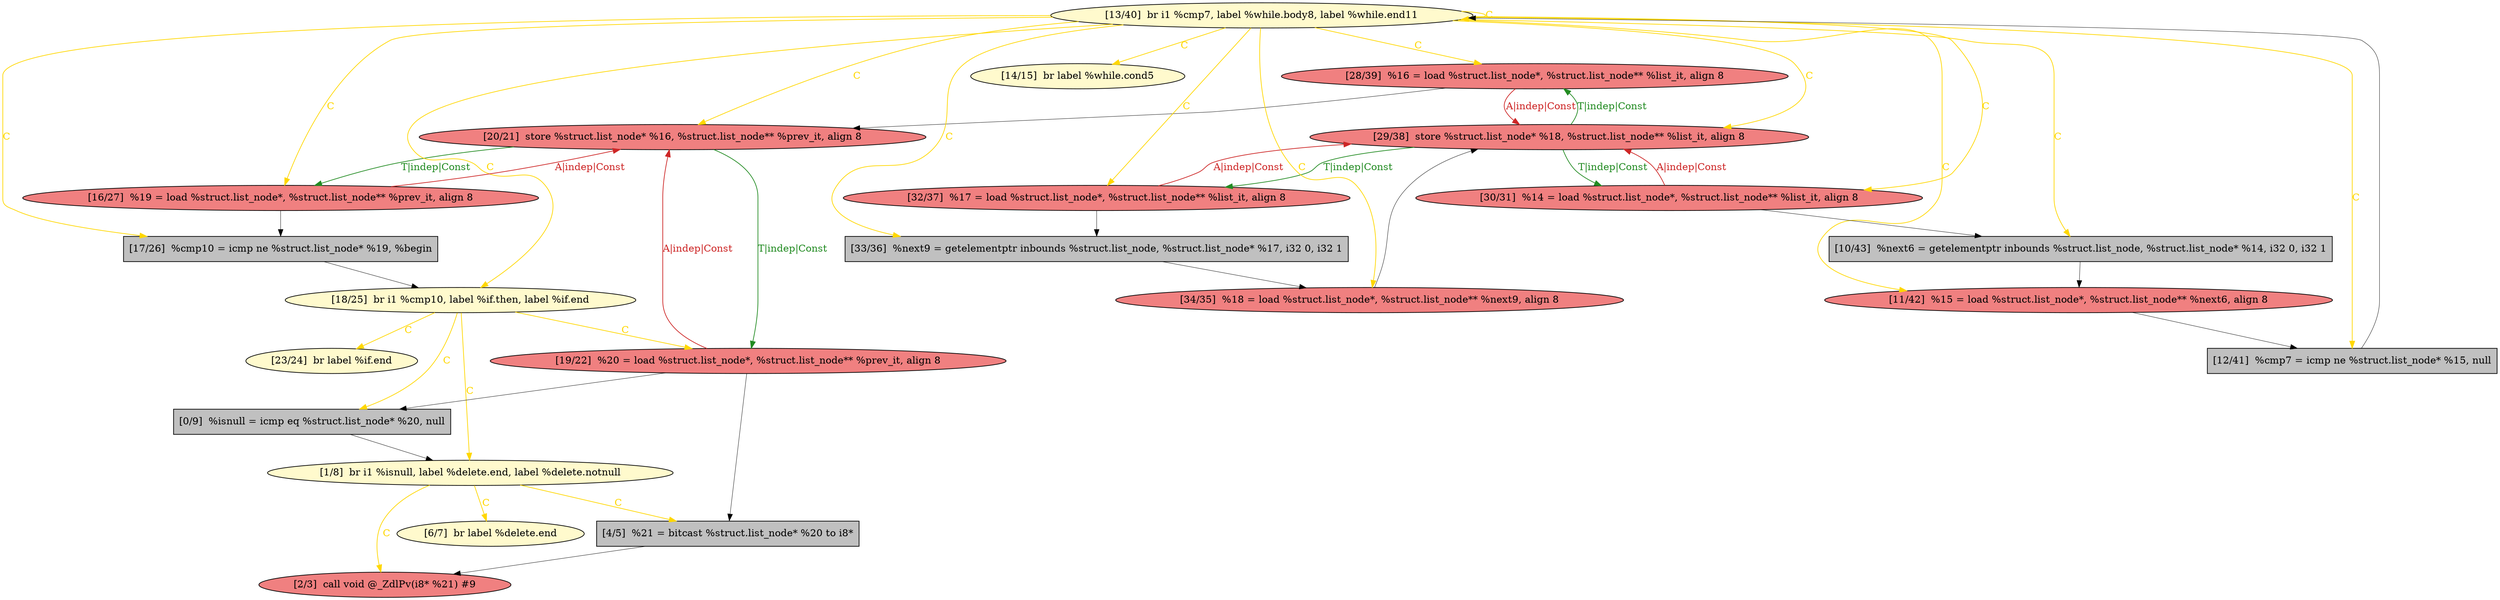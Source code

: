 
digraph G {


node837 [fillcolor=lightcoral,label="[20/21]  store %struct.list_node* %16, %struct.list_node** %prev_it, align 8",shape=ellipse,style=filled ]
node836 [fillcolor=grey,label="[17/26]  %cmp10 = icmp ne %struct.list_node* %19, %begin",shape=rectangle,style=filled ]
node833 [fillcolor=lightcoral,label="[28/39]  %16 = load %struct.list_node*, %struct.list_node** %list_it, align 8",shape=ellipse,style=filled ]
node832 [fillcolor=lightcoral,label="[11/42]  %15 = load %struct.list_node*, %struct.list_node** %next6, align 8",shape=ellipse,style=filled ]
node819 [fillcolor=lightcoral,label="[29/38]  store %struct.list_node* %18, %struct.list_node** %list_it, align 8",shape=ellipse,style=filled ]
node822 [fillcolor=lemonchiffon,label="[14/15]  br label %while.cond5",shape=ellipse,style=filled ]
node835 [fillcolor=lightcoral,label="[32/37]  %17 = load %struct.list_node*, %struct.list_node** %list_it, align 8",shape=ellipse,style=filled ]
node821 [fillcolor=lemonchiffon,label="[13/40]  br i1 %cmp7, label %while.body8, label %while.end11",shape=ellipse,style=filled ]
node818 [fillcolor=lemonchiffon,label="[18/25]  br i1 %cmp10, label %if.then, label %if.end",shape=ellipse,style=filled ]
node820 [fillcolor=lemonchiffon,label="[6/7]  br label %delete.end",shape=ellipse,style=filled ]
node826 [fillcolor=lemonchiffon,label="[23/24]  br label %if.end",shape=ellipse,style=filled ]
node816 [fillcolor=grey,label="[0/9]  %isnull = icmp eq %struct.list_node* %20, null",shape=rectangle,style=filled ]
node823 [fillcolor=lemonchiffon,label="[1/8]  br i1 %isnull, label %delete.end, label %delete.notnull",shape=ellipse,style=filled ]
node825 [fillcolor=lightcoral,label="[2/3]  call void @_ZdlPv(i8* %21) #9",shape=ellipse,style=filled ]
node824 [fillcolor=lightcoral,label="[34/35]  %18 = load %struct.list_node*, %struct.list_node** %next9, align 8",shape=ellipse,style=filled ]
node827 [fillcolor=grey,label="[33/36]  %next9 = getelementptr inbounds %struct.list_node, %struct.list_node* %17, i32 0, i32 1",shape=rectangle,style=filled ]
node817 [fillcolor=grey,label="[10/43]  %next6 = getelementptr inbounds %struct.list_node, %struct.list_node* %14, i32 0, i32 1",shape=rectangle,style=filled ]
node831 [fillcolor=lightcoral,label="[19/22]  %20 = load %struct.list_node*, %struct.list_node** %prev_it, align 8",shape=ellipse,style=filled ]
node828 [fillcolor=grey,label="[4/5]  %21 = bitcast %struct.list_node* %20 to i8*",shape=rectangle,style=filled ]
node829 [fillcolor=grey,label="[12/41]  %cmp7 = icmp ne %struct.list_node* %15, null",shape=rectangle,style=filled ]
node834 [fillcolor=lightcoral,label="[30/31]  %14 = load %struct.list_node*, %struct.list_node** %list_it, align 8",shape=ellipse,style=filled ]
node830 [fillcolor=lightcoral,label="[16/27]  %19 = load %struct.list_node*, %struct.list_node** %prev_it, align 8",shape=ellipse,style=filled ]

node821->node819 [style=solid,color=gold,label="C",penwidth=1.0,fontcolor=gold ]
node821->node824 [style=solid,color=gold,label="C",penwidth=1.0,fontcolor=gold ]
node823->node820 [style=solid,color=gold,label="C",penwidth=1.0,fontcolor=gold ]
node821->node821 [style=solid,color=gold,label="C",penwidth=1.0,fontcolor=gold ]
node821->node832 [style=solid,color=gold,label="C",penwidth=1.0,fontcolor=gold ]
node821->node835 [style=solid,color=gold,label="C",penwidth=1.0,fontcolor=gold ]
node823->node828 [style=solid,color=gold,label="C",penwidth=1.0,fontcolor=gold ]
node831->node816 [style=solid,color=black,label="",penwidth=0.5,fontcolor=black ]
node818->node831 [style=solid,color=gold,label="C",penwidth=1.0,fontcolor=gold ]
node821->node837 [style=solid,color=gold,label="C",penwidth=1.0,fontcolor=gold ]
node828->node825 [style=solid,color=black,label="",penwidth=0.5,fontcolor=black ]
node831->node828 [style=solid,color=black,label="",penwidth=0.5,fontcolor=black ]
node832->node829 [style=solid,color=black,label="",penwidth=0.5,fontcolor=black ]
node836->node818 [style=solid,color=black,label="",penwidth=0.5,fontcolor=black ]
node830->node836 [style=solid,color=black,label="",penwidth=0.5,fontcolor=black ]
node818->node823 [style=solid,color=gold,label="C",penwidth=1.0,fontcolor=gold ]
node837->node831 [style=solid,color=forestgreen,label="T|indep|Const",penwidth=1.0,fontcolor=forestgreen ]
node821->node836 [style=solid,color=gold,label="C",penwidth=1.0,fontcolor=gold ]
node818->node816 [style=solid,color=gold,label="C",penwidth=1.0,fontcolor=gold ]
node819->node834 [style=solid,color=forestgreen,label="T|indep|Const",penwidth=1.0,fontcolor=forestgreen ]
node823->node825 [style=solid,color=gold,label="C",penwidth=1.0,fontcolor=gold ]
node818->node826 [style=solid,color=gold,label="C",penwidth=1.0,fontcolor=gold ]
node824->node819 [style=solid,color=black,label="",penwidth=0.5,fontcolor=black ]
node827->node824 [style=solid,color=black,label="",penwidth=0.5,fontcolor=black ]
node821->node834 [style=solid,color=gold,label="C",penwidth=1.0,fontcolor=gold ]
node821->node830 [style=solid,color=gold,label="C",penwidth=1.0,fontcolor=gold ]
node819->node835 [style=solid,color=forestgreen,label="T|indep|Const",penwidth=1.0,fontcolor=forestgreen ]
node821->node817 [style=solid,color=gold,label="C",penwidth=1.0,fontcolor=gold ]
node833->node837 [style=solid,color=black,label="",penwidth=0.5,fontcolor=black ]
node821->node827 [style=solid,color=gold,label="C",penwidth=1.0,fontcolor=gold ]
node834->node819 [style=solid,color=firebrick3,label="A|indep|Const",penwidth=1.0,fontcolor=firebrick3 ]
node821->node822 [style=solid,color=gold,label="C",penwidth=1.0,fontcolor=gold ]
node835->node819 [style=solid,color=firebrick3,label="A|indep|Const",penwidth=1.0,fontcolor=firebrick3 ]
node821->node818 [style=solid,color=gold,label="C",penwidth=1.0,fontcolor=gold ]
node834->node817 [style=solid,color=black,label="",penwidth=0.5,fontcolor=black ]
node816->node823 [style=solid,color=black,label="",penwidth=0.5,fontcolor=black ]
node817->node832 [style=solid,color=black,label="",penwidth=0.5,fontcolor=black ]
node821->node833 [style=solid,color=gold,label="C",penwidth=1.0,fontcolor=gold ]
node835->node827 [style=solid,color=black,label="",penwidth=0.5,fontcolor=black ]
node830->node837 [style=solid,color=firebrick3,label="A|indep|Const",penwidth=1.0,fontcolor=firebrick3 ]
node837->node830 [style=solid,color=forestgreen,label="T|indep|Const",penwidth=1.0,fontcolor=forestgreen ]
node829->node821 [style=solid,color=black,label="",penwidth=0.5,fontcolor=black ]
node833->node819 [style=solid,color=firebrick3,label="A|indep|Const",penwidth=1.0,fontcolor=firebrick3 ]
node821->node829 [style=solid,color=gold,label="C",penwidth=1.0,fontcolor=gold ]
node831->node837 [style=solid,color=firebrick3,label="A|indep|Const",penwidth=1.0,fontcolor=firebrick3 ]
node819->node833 [style=solid,color=forestgreen,label="T|indep|Const",penwidth=1.0,fontcolor=forestgreen ]


}
